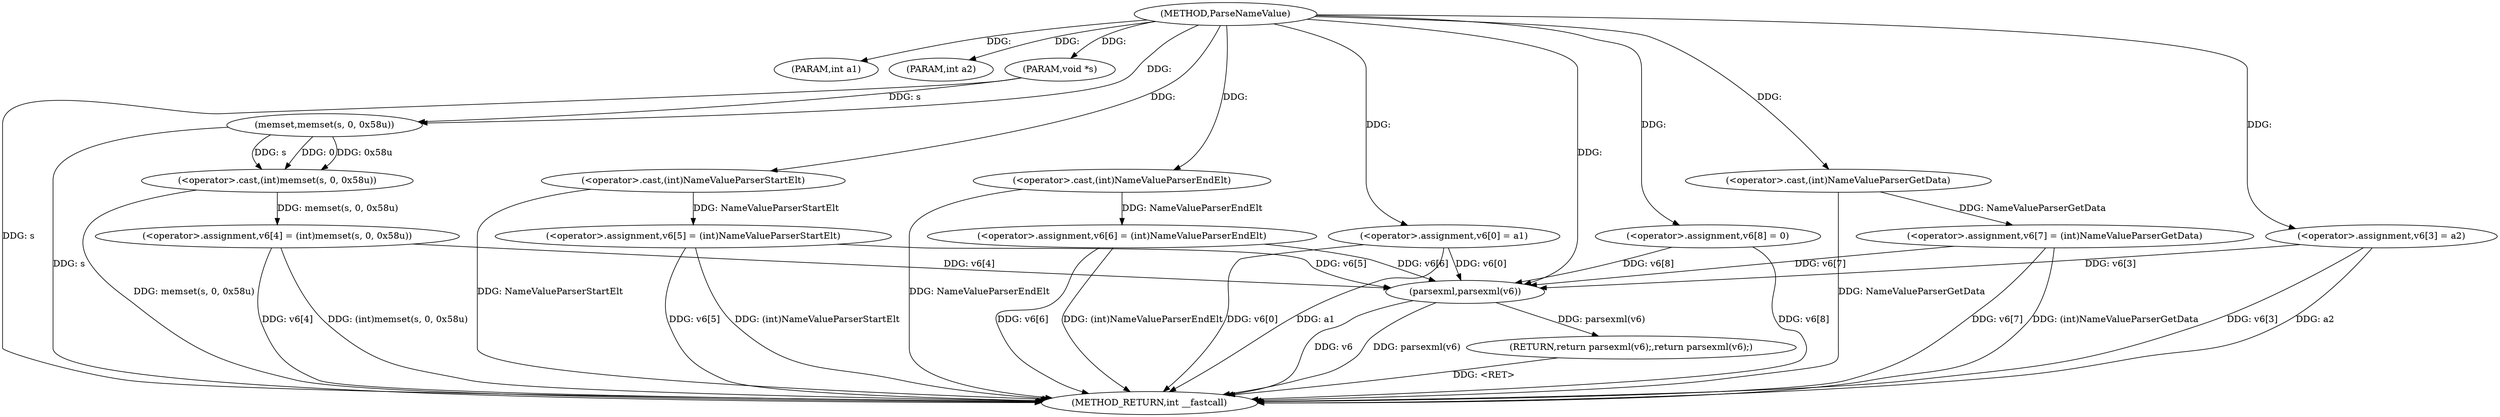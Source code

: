 digraph ParseNameValue {  
"1000102" [label = "(METHOD,ParseNameValue)" ]
"1000157" [label = "(METHOD_RETURN,int __fastcall)" ]
"1000103" [label = "(PARAM,int a1)" ]
"1000104" [label = "(PARAM,int a2)" ]
"1000105" [label = "(PARAM,void *s)" ]
"1000108" [label = "(<operator>.assignment,v6[4] = (int)memset(s, 0, 0x58u))" ]
"1000112" [label = "(<operator>.cast,(int)memset(s, 0, 0x58u))" ]
"1000114" [label = "(memset,memset(s, 0, 0x58u))" ]
"1000118" [label = "(<operator>.assignment,v6[5] = (int)NameValueParserStartElt)" ]
"1000122" [label = "(<operator>.cast,(int)NameValueParserStartElt)" ]
"1000125" [label = "(<operator>.assignment,v6[6] = (int)NameValueParserEndElt)" ]
"1000129" [label = "(<operator>.cast,(int)NameValueParserEndElt)" ]
"1000132" [label = "(<operator>.assignment,v6[0] = a1)" ]
"1000137" [label = "(<operator>.assignment,v6[7] = (int)NameValueParserGetData)" ]
"1000141" [label = "(<operator>.cast,(int)NameValueParserGetData)" ]
"1000144" [label = "(<operator>.assignment,v6[3] = a2)" ]
"1000149" [label = "(<operator>.assignment,v6[8] = 0)" ]
"1000154" [label = "(RETURN,return parsexml(v6);,return parsexml(v6);)" ]
"1000155" [label = "(parsexml,parsexml(v6))" ]
  "1000108" -> "1000157"  [ label = "DDG: v6[4]"] 
  "1000122" -> "1000157"  [ label = "DDG: NameValueParserStartElt"] 
  "1000118" -> "1000157"  [ label = "DDG: v6[5]"] 
  "1000132" -> "1000157"  [ label = "DDG: v6[0]"] 
  "1000114" -> "1000157"  [ label = "DDG: s"] 
  "1000137" -> "1000157"  [ label = "DDG: v6[7]"] 
  "1000129" -> "1000157"  [ label = "DDG: NameValueParserEndElt"] 
  "1000155" -> "1000157"  [ label = "DDG: v6"] 
  "1000112" -> "1000157"  [ label = "DDG: memset(s, 0, 0x58u)"] 
  "1000144" -> "1000157"  [ label = "DDG: v6[3]"] 
  "1000132" -> "1000157"  [ label = "DDG: a1"] 
  "1000141" -> "1000157"  [ label = "DDG: NameValueParserGetData"] 
  "1000118" -> "1000157"  [ label = "DDG: (int)NameValueParserStartElt"] 
  "1000105" -> "1000157"  [ label = "DDG: s"] 
  "1000149" -> "1000157"  [ label = "DDG: v6[8]"] 
  "1000144" -> "1000157"  [ label = "DDG: a2"] 
  "1000155" -> "1000157"  [ label = "DDG: parsexml(v6)"] 
  "1000137" -> "1000157"  [ label = "DDG: (int)NameValueParserGetData"] 
  "1000125" -> "1000157"  [ label = "DDG: v6[6]"] 
  "1000125" -> "1000157"  [ label = "DDG: (int)NameValueParserEndElt"] 
  "1000108" -> "1000157"  [ label = "DDG: (int)memset(s, 0, 0x58u)"] 
  "1000154" -> "1000157"  [ label = "DDG: <RET>"] 
  "1000102" -> "1000103"  [ label = "DDG: "] 
  "1000102" -> "1000104"  [ label = "DDG: "] 
  "1000102" -> "1000105"  [ label = "DDG: "] 
  "1000112" -> "1000108"  [ label = "DDG: memset(s, 0, 0x58u)"] 
  "1000114" -> "1000112"  [ label = "DDG: s"] 
  "1000114" -> "1000112"  [ label = "DDG: 0"] 
  "1000114" -> "1000112"  [ label = "DDG: 0x58u"] 
  "1000105" -> "1000114"  [ label = "DDG: s"] 
  "1000102" -> "1000114"  [ label = "DDG: "] 
  "1000122" -> "1000118"  [ label = "DDG: NameValueParserStartElt"] 
  "1000102" -> "1000122"  [ label = "DDG: "] 
  "1000129" -> "1000125"  [ label = "DDG: NameValueParserEndElt"] 
  "1000102" -> "1000129"  [ label = "DDG: "] 
  "1000102" -> "1000132"  [ label = "DDG: "] 
  "1000141" -> "1000137"  [ label = "DDG: NameValueParserGetData"] 
  "1000102" -> "1000141"  [ label = "DDG: "] 
  "1000102" -> "1000144"  [ label = "DDG: "] 
  "1000102" -> "1000149"  [ label = "DDG: "] 
  "1000155" -> "1000154"  [ label = "DDG: parsexml(v6)"] 
  "1000108" -> "1000155"  [ label = "DDG: v6[4]"] 
  "1000118" -> "1000155"  [ label = "DDG: v6[5]"] 
  "1000132" -> "1000155"  [ label = "DDG: v6[0]"] 
  "1000149" -> "1000155"  [ label = "DDG: v6[8]"] 
  "1000137" -> "1000155"  [ label = "DDG: v6[7]"] 
  "1000125" -> "1000155"  [ label = "DDG: v6[6]"] 
  "1000144" -> "1000155"  [ label = "DDG: v6[3]"] 
  "1000102" -> "1000155"  [ label = "DDG: "] 
}
